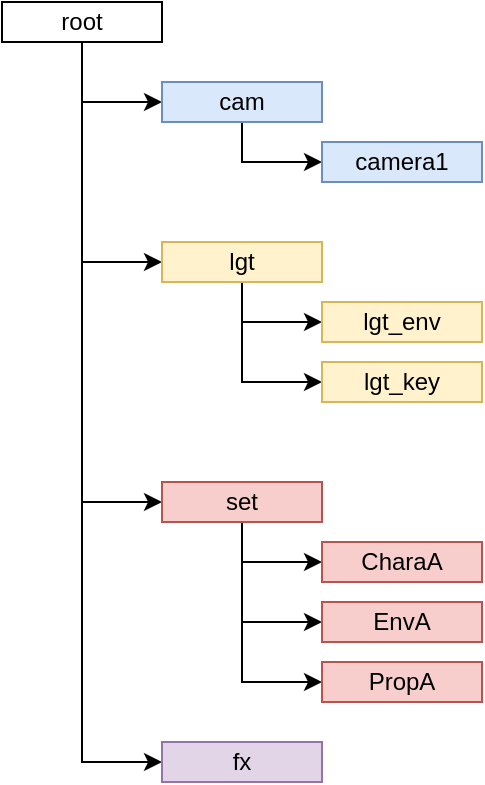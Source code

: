 <mxfile version="24.7.5">
  <diagram name="ページ1" id="ORtqpvCr001SEY-BLJqJ">
    <mxGraphModel dx="757" dy="643" grid="1" gridSize="10" guides="1" tooltips="1" connect="1" arrows="1" fold="1" page="1" pageScale="1" pageWidth="827" pageHeight="1169" math="0" shadow="0">
      <root>
        <mxCell id="0" />
        <mxCell id="1" parent="0" />
        <mxCell id="6" style="edgeStyle=none;html=1;entryX=0;entryY=0.5;entryDx=0;entryDy=0;jumpSize=6;arcSize=0;" parent="1" source="2" target="3" edge="1">
          <mxGeometry relative="1" as="geometry">
            <Array as="points">
              <mxPoint x="160" y="130" />
            </Array>
          </mxGeometry>
        </mxCell>
        <mxCell id="xKCvOvqSmLsIwHPzXdJe-7" style="edgeStyle=orthogonalEdgeStyle;rounded=0;orthogonalLoop=1;jettySize=auto;html=1;entryX=0;entryY=0.5;entryDx=0;entryDy=0;" edge="1" parent="1" source="2" target="5">
          <mxGeometry relative="1" as="geometry" />
        </mxCell>
        <mxCell id="xKCvOvqSmLsIwHPzXdJe-13" style="edgeStyle=orthogonalEdgeStyle;rounded=0;orthogonalLoop=1;jettySize=auto;html=1;entryX=0;entryY=0.5;entryDx=0;entryDy=0;" edge="1" parent="1" source="2" target="xKCvOvqSmLsIwHPzXdJe-12">
          <mxGeometry relative="1" as="geometry" />
        </mxCell>
        <mxCell id="xKCvOvqSmLsIwHPzXdJe-21" style="edgeStyle=orthogonalEdgeStyle;rounded=0;orthogonalLoop=1;jettySize=auto;html=1;entryX=0;entryY=0.5;entryDx=0;entryDy=0;" edge="1" parent="1" source="2" target="xKCvOvqSmLsIwHPzXdJe-20">
          <mxGeometry relative="1" as="geometry" />
        </mxCell>
        <mxCell id="2" value="root" style="rounded=0;whiteSpace=wrap;html=1;" parent="1" vertex="1">
          <mxGeometry x="120" y="80" width="80" height="20" as="geometry" />
        </mxCell>
        <mxCell id="xKCvOvqSmLsIwHPzXdJe-6" style="edgeStyle=orthogonalEdgeStyle;rounded=0;orthogonalLoop=1;jettySize=auto;html=1;entryX=0;entryY=0.5;entryDx=0;entryDy=0;" edge="1" parent="1" source="3" target="4">
          <mxGeometry relative="1" as="geometry" />
        </mxCell>
        <mxCell id="3" value="cam" style="rounded=0;whiteSpace=wrap;html=1;fillColor=#dae8fc;strokeColor=#6c8ebf;" parent="1" vertex="1">
          <mxGeometry x="200" y="120" width="80" height="20" as="geometry" />
        </mxCell>
        <mxCell id="4" value="camera1" style="rounded=0;whiteSpace=wrap;html=1;fillColor=#dae8fc;strokeColor=#6c8ebf;" parent="1" vertex="1">
          <mxGeometry x="280" y="150" width="80" height="20" as="geometry" />
        </mxCell>
        <mxCell id="xKCvOvqSmLsIwHPzXdJe-10" style="edgeStyle=orthogonalEdgeStyle;rounded=0;orthogonalLoop=1;jettySize=auto;html=1;entryX=0;entryY=0.5;entryDx=0;entryDy=0;" edge="1" parent="1" source="5" target="xKCvOvqSmLsIwHPzXdJe-8">
          <mxGeometry relative="1" as="geometry" />
        </mxCell>
        <mxCell id="xKCvOvqSmLsIwHPzXdJe-11" style="edgeStyle=orthogonalEdgeStyle;rounded=0;orthogonalLoop=1;jettySize=auto;html=1;entryX=0;entryY=0.5;entryDx=0;entryDy=0;" edge="1" parent="1" source="5" target="xKCvOvqSmLsIwHPzXdJe-9">
          <mxGeometry relative="1" as="geometry" />
        </mxCell>
        <mxCell id="5" value="lgt" style="rounded=0;whiteSpace=wrap;html=1;fillColor=#fff2cc;strokeColor=#d6b656;" parent="1" vertex="1">
          <mxGeometry x="200" y="200" width="80" height="20" as="geometry" />
        </mxCell>
        <mxCell id="xKCvOvqSmLsIwHPzXdJe-8" value="lgt_env" style="rounded=0;whiteSpace=wrap;html=1;fillColor=#fff2cc;strokeColor=#d6b656;" vertex="1" parent="1">
          <mxGeometry x="280" y="230" width="80" height="20" as="geometry" />
        </mxCell>
        <mxCell id="xKCvOvqSmLsIwHPzXdJe-9" value="lgt_key" style="rounded=0;whiteSpace=wrap;html=1;fillColor=#fff2cc;strokeColor=#d6b656;" vertex="1" parent="1">
          <mxGeometry x="280" y="260" width="80" height="20" as="geometry" />
        </mxCell>
        <mxCell id="xKCvOvqSmLsIwHPzXdJe-17" style="edgeStyle=orthogonalEdgeStyle;rounded=0;orthogonalLoop=1;jettySize=auto;html=1;entryX=0;entryY=0.5;entryDx=0;entryDy=0;" edge="1" parent="1" source="xKCvOvqSmLsIwHPzXdJe-12" target="xKCvOvqSmLsIwHPzXdJe-14">
          <mxGeometry relative="1" as="geometry" />
        </mxCell>
        <mxCell id="xKCvOvqSmLsIwHPzXdJe-18" style="edgeStyle=orthogonalEdgeStyle;rounded=0;orthogonalLoop=1;jettySize=auto;html=1;entryX=0;entryY=0.5;entryDx=0;entryDy=0;" edge="1" parent="1" source="xKCvOvqSmLsIwHPzXdJe-12" target="xKCvOvqSmLsIwHPzXdJe-15">
          <mxGeometry relative="1" as="geometry" />
        </mxCell>
        <mxCell id="xKCvOvqSmLsIwHPzXdJe-19" style="edgeStyle=orthogonalEdgeStyle;rounded=0;orthogonalLoop=1;jettySize=auto;html=1;entryX=0;entryY=0.5;entryDx=0;entryDy=0;" edge="1" parent="1" source="xKCvOvqSmLsIwHPzXdJe-12" target="xKCvOvqSmLsIwHPzXdJe-16">
          <mxGeometry relative="1" as="geometry" />
        </mxCell>
        <mxCell id="xKCvOvqSmLsIwHPzXdJe-12" value="set" style="rounded=0;whiteSpace=wrap;html=1;fillColor=#f8cecc;strokeColor=#b85450;" vertex="1" parent="1">
          <mxGeometry x="200" y="320" width="80" height="20" as="geometry" />
        </mxCell>
        <mxCell id="xKCvOvqSmLsIwHPzXdJe-14" value="CharaA" style="rounded=0;whiteSpace=wrap;html=1;fillColor=#f8cecc;strokeColor=#b85450;" vertex="1" parent="1">
          <mxGeometry x="280" y="350" width="80" height="20" as="geometry" />
        </mxCell>
        <mxCell id="xKCvOvqSmLsIwHPzXdJe-15" value="EnvA" style="rounded=0;whiteSpace=wrap;html=1;fillColor=#f8cecc;strokeColor=#b85450;" vertex="1" parent="1">
          <mxGeometry x="280" y="380" width="80" height="20" as="geometry" />
        </mxCell>
        <mxCell id="xKCvOvqSmLsIwHPzXdJe-16" value="PropA" style="rounded=0;whiteSpace=wrap;html=1;fillColor=#f8cecc;strokeColor=#b85450;" vertex="1" parent="1">
          <mxGeometry x="280" y="410" width="80" height="20" as="geometry" />
        </mxCell>
        <mxCell id="xKCvOvqSmLsIwHPzXdJe-20" value="fx" style="rounded=0;whiteSpace=wrap;html=1;fillColor=#e1d5e7;strokeColor=#9673a6;" vertex="1" parent="1">
          <mxGeometry x="200" y="450" width="80" height="20" as="geometry" />
        </mxCell>
      </root>
    </mxGraphModel>
  </diagram>
</mxfile>
